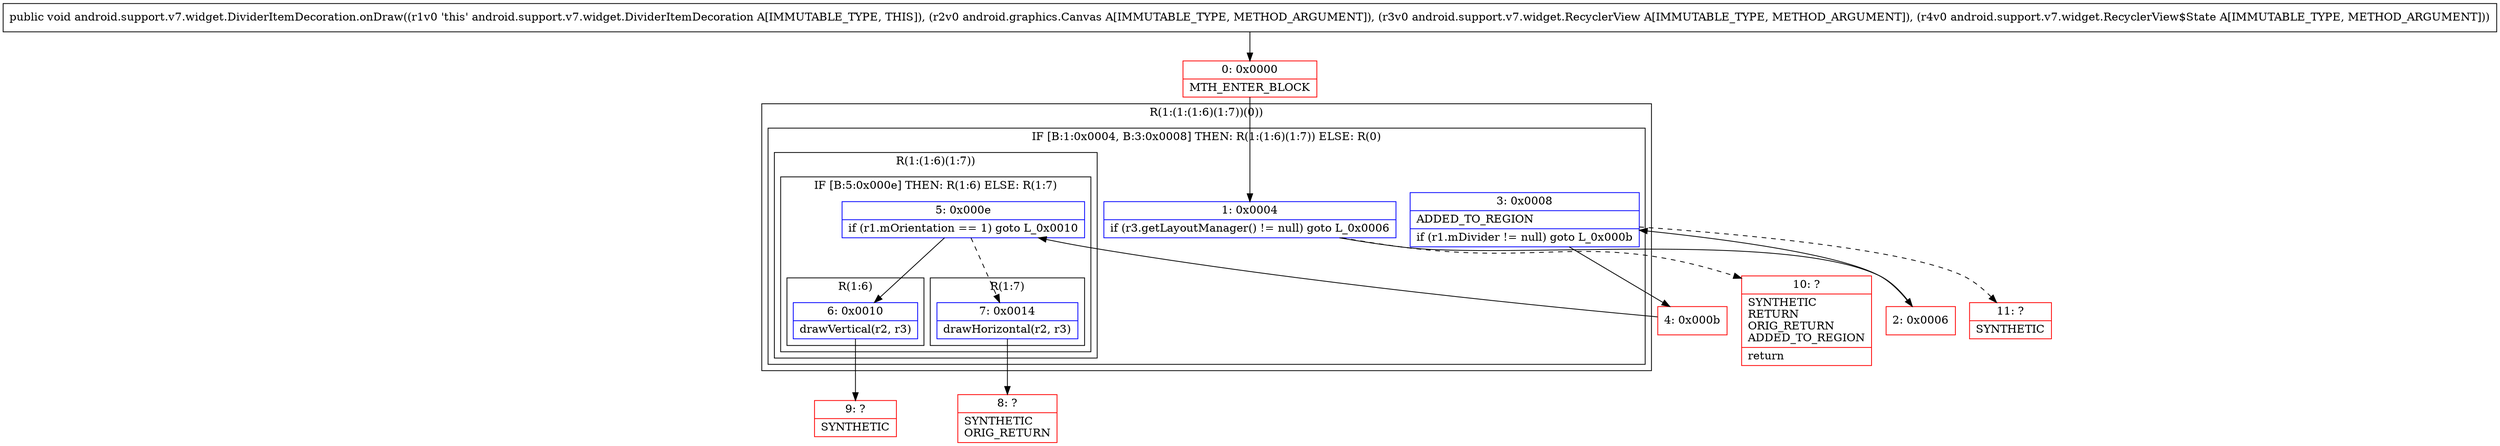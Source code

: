 digraph "CFG forandroid.support.v7.widget.DividerItemDecoration.onDraw(Landroid\/graphics\/Canvas;Landroid\/support\/v7\/widget\/RecyclerView;Landroid\/support\/v7\/widget\/RecyclerView$State;)V" {
subgraph cluster_Region_1340675548 {
label = "R(1:(1:(1:6)(1:7))(0))";
node [shape=record,color=blue];
subgraph cluster_IfRegion_828423187 {
label = "IF [B:1:0x0004, B:3:0x0008] THEN: R(1:(1:6)(1:7)) ELSE: R(0)";
node [shape=record,color=blue];
Node_1 [shape=record,label="{1\:\ 0x0004|if (r3.getLayoutManager() != null) goto L_0x0006\l}"];
Node_3 [shape=record,label="{3\:\ 0x0008|ADDED_TO_REGION\l|if (r1.mDivider != null) goto L_0x000b\l}"];
subgraph cluster_Region_2075813985 {
label = "R(1:(1:6)(1:7))";
node [shape=record,color=blue];
subgraph cluster_IfRegion_1591015604 {
label = "IF [B:5:0x000e] THEN: R(1:6) ELSE: R(1:7)";
node [shape=record,color=blue];
Node_5 [shape=record,label="{5\:\ 0x000e|if (r1.mOrientation == 1) goto L_0x0010\l}"];
subgraph cluster_Region_1502888263 {
label = "R(1:6)";
node [shape=record,color=blue];
Node_6 [shape=record,label="{6\:\ 0x0010|drawVertical(r2, r3)\l}"];
}
subgraph cluster_Region_1830874690 {
label = "R(1:7)";
node [shape=record,color=blue];
Node_7 [shape=record,label="{7\:\ 0x0014|drawHorizontal(r2, r3)\l}"];
}
}
}
subgraph cluster_Region_1165064935 {
label = "R(0)";
node [shape=record,color=blue];
}
}
}
Node_0 [shape=record,color=red,label="{0\:\ 0x0000|MTH_ENTER_BLOCK\l}"];
Node_2 [shape=record,color=red,label="{2\:\ 0x0006}"];
Node_4 [shape=record,color=red,label="{4\:\ 0x000b}"];
Node_8 [shape=record,color=red,label="{8\:\ ?|SYNTHETIC\lORIG_RETURN\l}"];
Node_9 [shape=record,color=red,label="{9\:\ ?|SYNTHETIC\l}"];
Node_10 [shape=record,color=red,label="{10\:\ ?|SYNTHETIC\lRETURN\lORIG_RETURN\lADDED_TO_REGION\l|return\l}"];
Node_11 [shape=record,color=red,label="{11\:\ ?|SYNTHETIC\l}"];
MethodNode[shape=record,label="{public void android.support.v7.widget.DividerItemDecoration.onDraw((r1v0 'this' android.support.v7.widget.DividerItemDecoration A[IMMUTABLE_TYPE, THIS]), (r2v0 android.graphics.Canvas A[IMMUTABLE_TYPE, METHOD_ARGUMENT]), (r3v0 android.support.v7.widget.RecyclerView A[IMMUTABLE_TYPE, METHOD_ARGUMENT]), (r4v0 android.support.v7.widget.RecyclerView$State A[IMMUTABLE_TYPE, METHOD_ARGUMENT])) }"];
MethodNode -> Node_0;
Node_1 -> Node_2;
Node_1 -> Node_10[style=dashed];
Node_3 -> Node_4;
Node_3 -> Node_11[style=dashed];
Node_5 -> Node_6;
Node_5 -> Node_7[style=dashed];
Node_6 -> Node_9;
Node_7 -> Node_8;
Node_0 -> Node_1;
Node_2 -> Node_3;
Node_4 -> Node_5;
}

